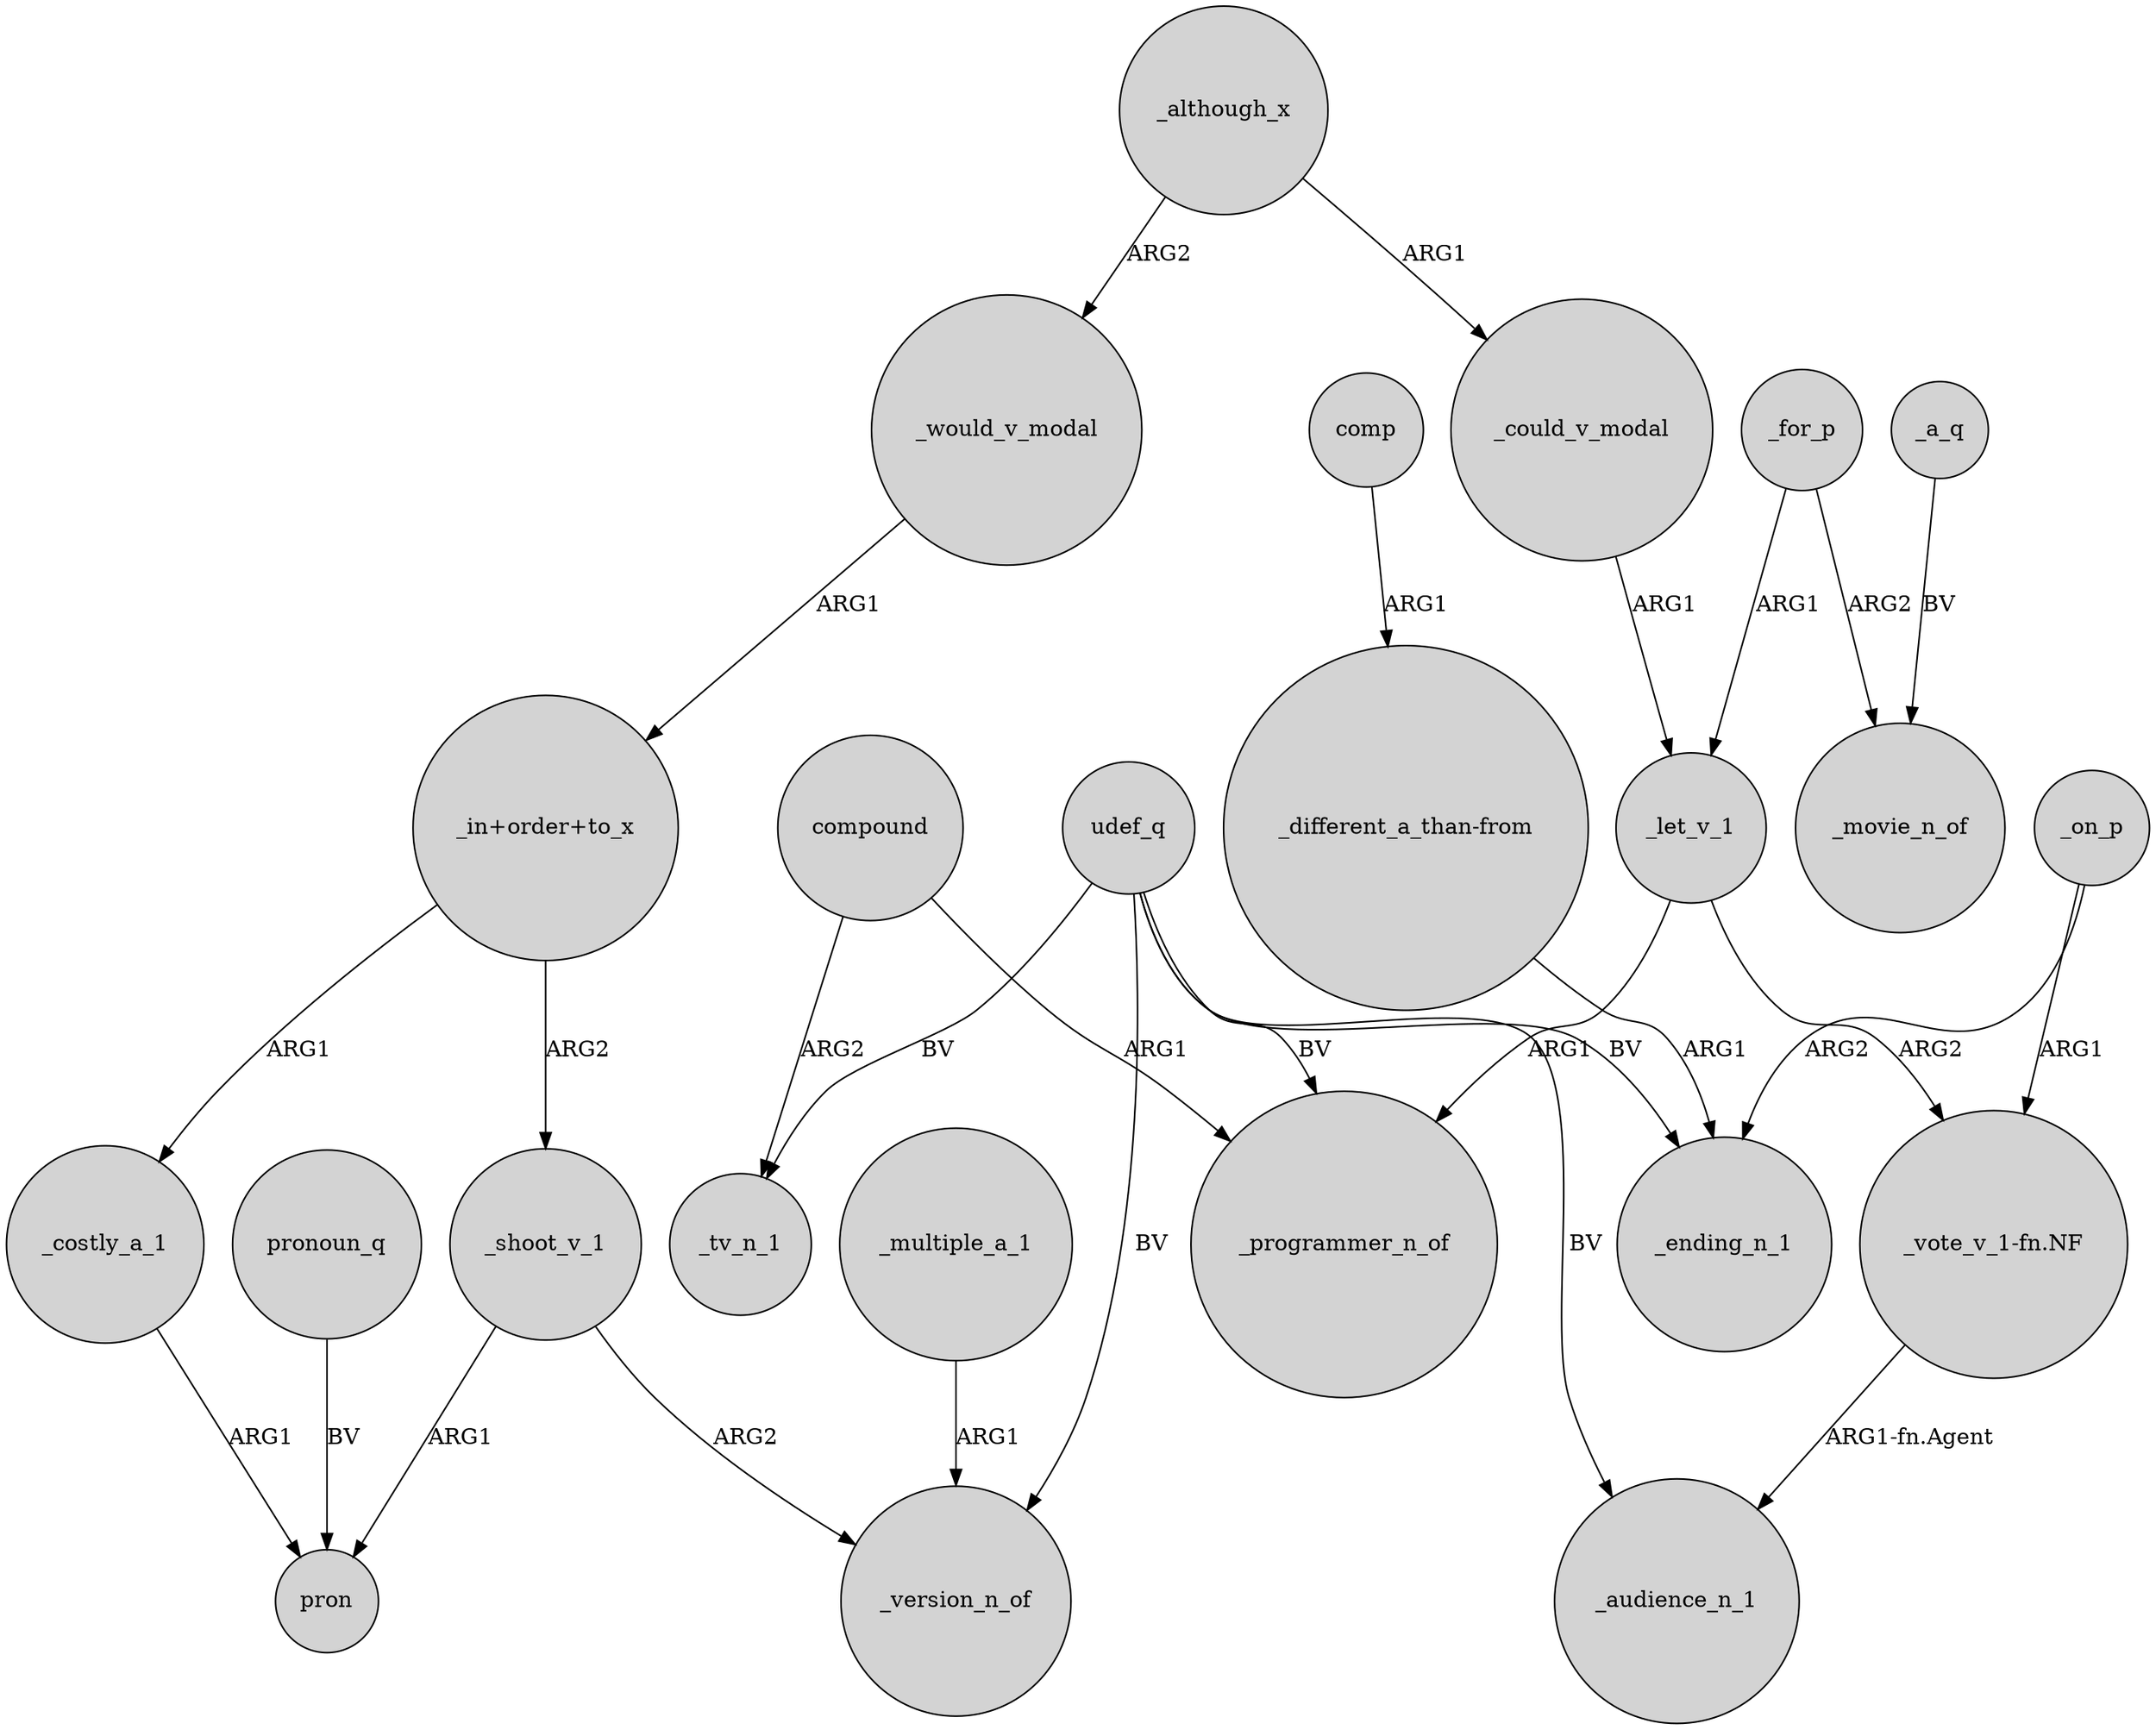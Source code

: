 digraph {
	node [shape=circle style=filled]
	_shoot_v_1 -> pron [label=ARG1]
	udef_q -> _audience_n_1 [label=BV]
	_a_q -> _movie_n_of [label=BV]
	_on_p -> _ending_n_1 [label=ARG2]
	_costly_a_1 -> pron [label=ARG1]
	compound -> _tv_n_1 [label=ARG2]
	udef_q -> _tv_n_1 [label=BV]
	_although_x -> _could_v_modal [label=ARG1]
	_would_v_modal -> "_in+order+to_x" [label=ARG1]
	udef_q -> _programmer_n_of [label=BV]
	_let_v_1 -> _programmer_n_of [label=ARG1]
	"_vote_v_1-fn.NF" -> _audience_n_1 [label="ARG1-fn.Agent"]
	_could_v_modal -> _let_v_1 [label=ARG1]
	"_in+order+to_x" -> _shoot_v_1 [label=ARG2]
	_shoot_v_1 -> _version_n_of [label=ARG2]
	udef_q -> _ending_n_1 [label=BV]
	_for_p -> _let_v_1 [label=ARG1]
	"_in+order+to_x" -> _costly_a_1 [label=ARG1]
	udef_q -> _version_n_of [label=BV]
	pronoun_q -> pron [label=BV]
	_on_p -> "_vote_v_1-fn.NF" [label=ARG1]
	_for_p -> _movie_n_of [label=ARG2]
	_although_x -> _would_v_modal [label=ARG2]
	_let_v_1 -> "_vote_v_1-fn.NF" [label=ARG2]
	"_different_a_than-from" -> _ending_n_1 [label=ARG1]
	comp -> "_different_a_than-from" [label=ARG1]
	_multiple_a_1 -> _version_n_of [label=ARG1]
	compound -> _programmer_n_of [label=ARG1]
}
